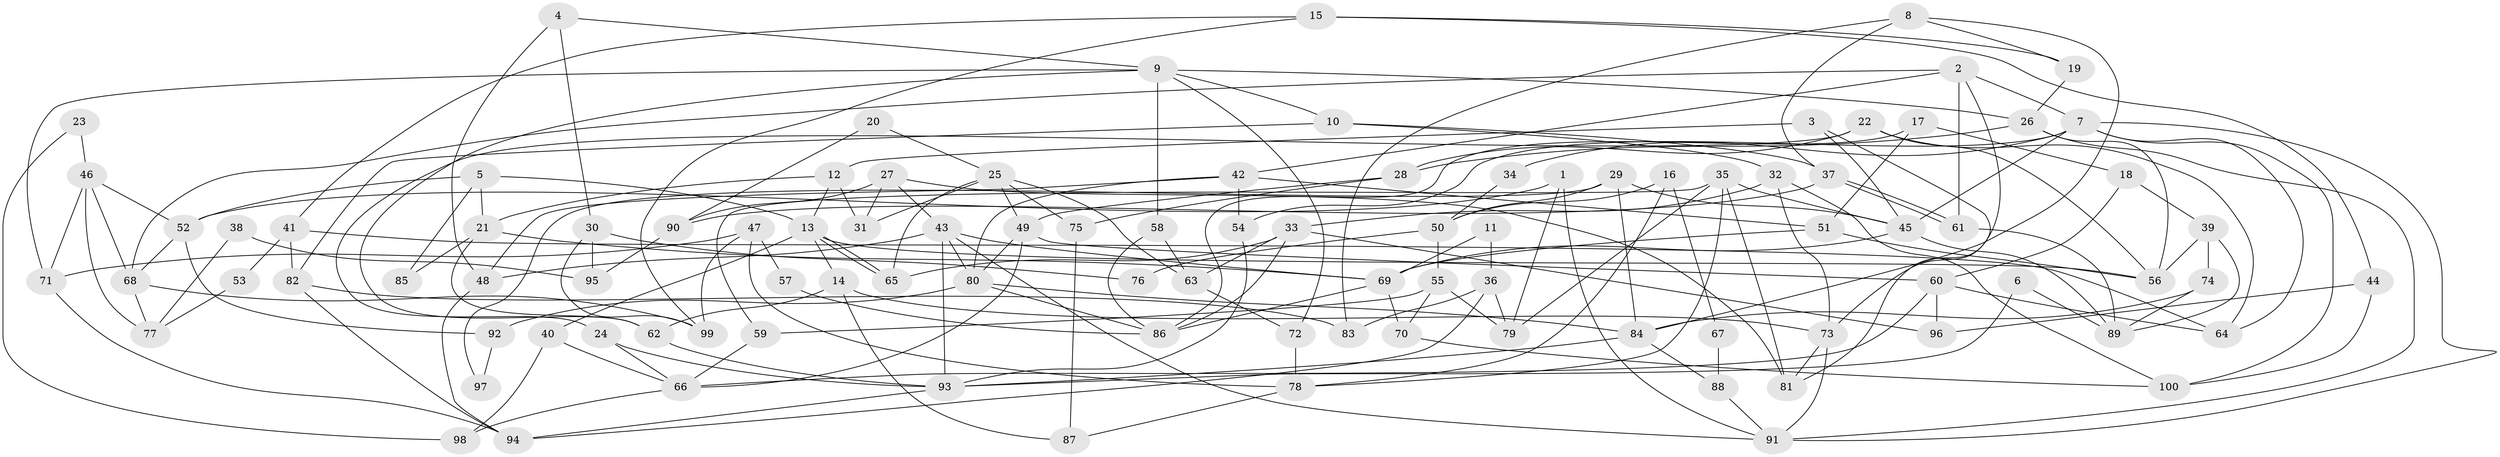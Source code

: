 // Generated by graph-tools (version 1.1) at 2025/11/02/27/25 16:11:22]
// undirected, 100 vertices, 200 edges
graph export_dot {
graph [start="1"]
  node [color=gray90,style=filled];
  1;
  2;
  3;
  4;
  5;
  6;
  7;
  8;
  9;
  10;
  11;
  12;
  13;
  14;
  15;
  16;
  17;
  18;
  19;
  20;
  21;
  22;
  23;
  24;
  25;
  26;
  27;
  28;
  29;
  30;
  31;
  32;
  33;
  34;
  35;
  36;
  37;
  38;
  39;
  40;
  41;
  42;
  43;
  44;
  45;
  46;
  47;
  48;
  49;
  50;
  51;
  52;
  53;
  54;
  55;
  56;
  57;
  58;
  59;
  60;
  61;
  62;
  63;
  64;
  65;
  66;
  67;
  68;
  69;
  70;
  71;
  72;
  73;
  74;
  75;
  76;
  77;
  78;
  79;
  80;
  81;
  82;
  83;
  84;
  85;
  86;
  87;
  88;
  89;
  90;
  91;
  92;
  93;
  94;
  95;
  96;
  97;
  98;
  99;
  100;
  1 -- 91;
  1 -- 52;
  1 -- 79;
  2 -- 68;
  2 -- 42;
  2 -- 7;
  2 -- 61;
  2 -- 73;
  3 -- 45;
  3 -- 81;
  3 -- 12;
  4 -- 48;
  4 -- 9;
  4 -- 30;
  5 -- 13;
  5 -- 21;
  5 -- 52;
  5 -- 85;
  6 -- 89;
  6 -- 93;
  7 -- 45;
  7 -- 34;
  7 -- 54;
  7 -- 64;
  7 -- 91;
  7 -- 100;
  8 -- 19;
  8 -- 84;
  8 -- 37;
  8 -- 83;
  9 -- 26;
  9 -- 10;
  9 -- 58;
  9 -- 62;
  9 -- 71;
  9 -- 72;
  10 -- 37;
  10 -- 32;
  10 -- 82;
  11 -- 69;
  11 -- 36;
  12 -- 13;
  12 -- 21;
  12 -- 31;
  13 -- 14;
  13 -- 65;
  13 -- 65;
  13 -- 40;
  13 -- 56;
  14 -- 73;
  14 -- 62;
  14 -- 87;
  15 -- 41;
  15 -- 44;
  15 -- 19;
  15 -- 99;
  16 -- 78;
  16 -- 50;
  16 -- 67;
  17 -- 51;
  17 -- 86;
  17 -- 18;
  18 -- 39;
  18 -- 60;
  19 -- 26;
  20 -- 25;
  20 -- 90;
  21 -- 62;
  21 -- 69;
  21 -- 85;
  22 -- 56;
  22 -- 64;
  22 -- 24;
  22 -- 28;
  23 -- 46;
  23 -- 98;
  24 -- 66;
  24 -- 93;
  25 -- 63;
  25 -- 75;
  25 -- 31;
  25 -- 49;
  25 -- 65;
  26 -- 28;
  26 -- 56;
  26 -- 91;
  27 -- 43;
  27 -- 31;
  27 -- 81;
  27 -- 90;
  28 -- 49;
  28 -- 75;
  29 -- 45;
  29 -- 84;
  29 -- 50;
  29 -- 97;
  30 -- 99;
  30 -- 76;
  30 -- 95;
  32 -- 73;
  32 -- 100;
  32 -- 33;
  33 -- 65;
  33 -- 63;
  33 -- 86;
  33 -- 96;
  34 -- 50;
  35 -- 81;
  35 -- 45;
  35 -- 59;
  35 -- 78;
  35 -- 79;
  36 -- 83;
  36 -- 79;
  36 -- 94;
  37 -- 61;
  37 -- 61;
  37 -- 90;
  38 -- 77;
  38 -- 95;
  39 -- 56;
  39 -- 74;
  39 -- 89;
  40 -- 66;
  40 -- 98;
  41 -- 64;
  41 -- 82;
  41 -- 53;
  42 -- 80;
  42 -- 54;
  42 -- 48;
  42 -- 51;
  43 -- 48;
  43 -- 91;
  43 -- 69;
  43 -- 80;
  43 -- 93;
  44 -- 100;
  44 -- 96;
  45 -- 69;
  45 -- 89;
  46 -- 68;
  46 -- 71;
  46 -- 52;
  46 -- 77;
  47 -- 71;
  47 -- 78;
  47 -- 57;
  47 -- 99;
  48 -- 94;
  49 -- 80;
  49 -- 60;
  49 -- 66;
  50 -- 55;
  50 -- 76;
  51 -- 69;
  51 -- 56;
  52 -- 68;
  52 -- 92;
  53 -- 77;
  54 -- 93;
  55 -- 59;
  55 -- 79;
  55 -- 70;
  57 -- 86;
  58 -- 86;
  58 -- 63;
  59 -- 66;
  60 -- 64;
  60 -- 66;
  60 -- 96;
  61 -- 89;
  62 -- 93;
  63 -- 72;
  66 -- 98;
  67 -- 88;
  68 -- 99;
  68 -- 77;
  69 -- 70;
  69 -- 86;
  70 -- 100;
  71 -- 94;
  72 -- 78;
  73 -- 91;
  73 -- 81;
  74 -- 84;
  74 -- 89;
  75 -- 87;
  78 -- 87;
  80 -- 86;
  80 -- 84;
  80 -- 92;
  82 -- 94;
  82 -- 83;
  84 -- 93;
  84 -- 88;
  88 -- 91;
  90 -- 95;
  92 -- 97;
  93 -- 94;
}

